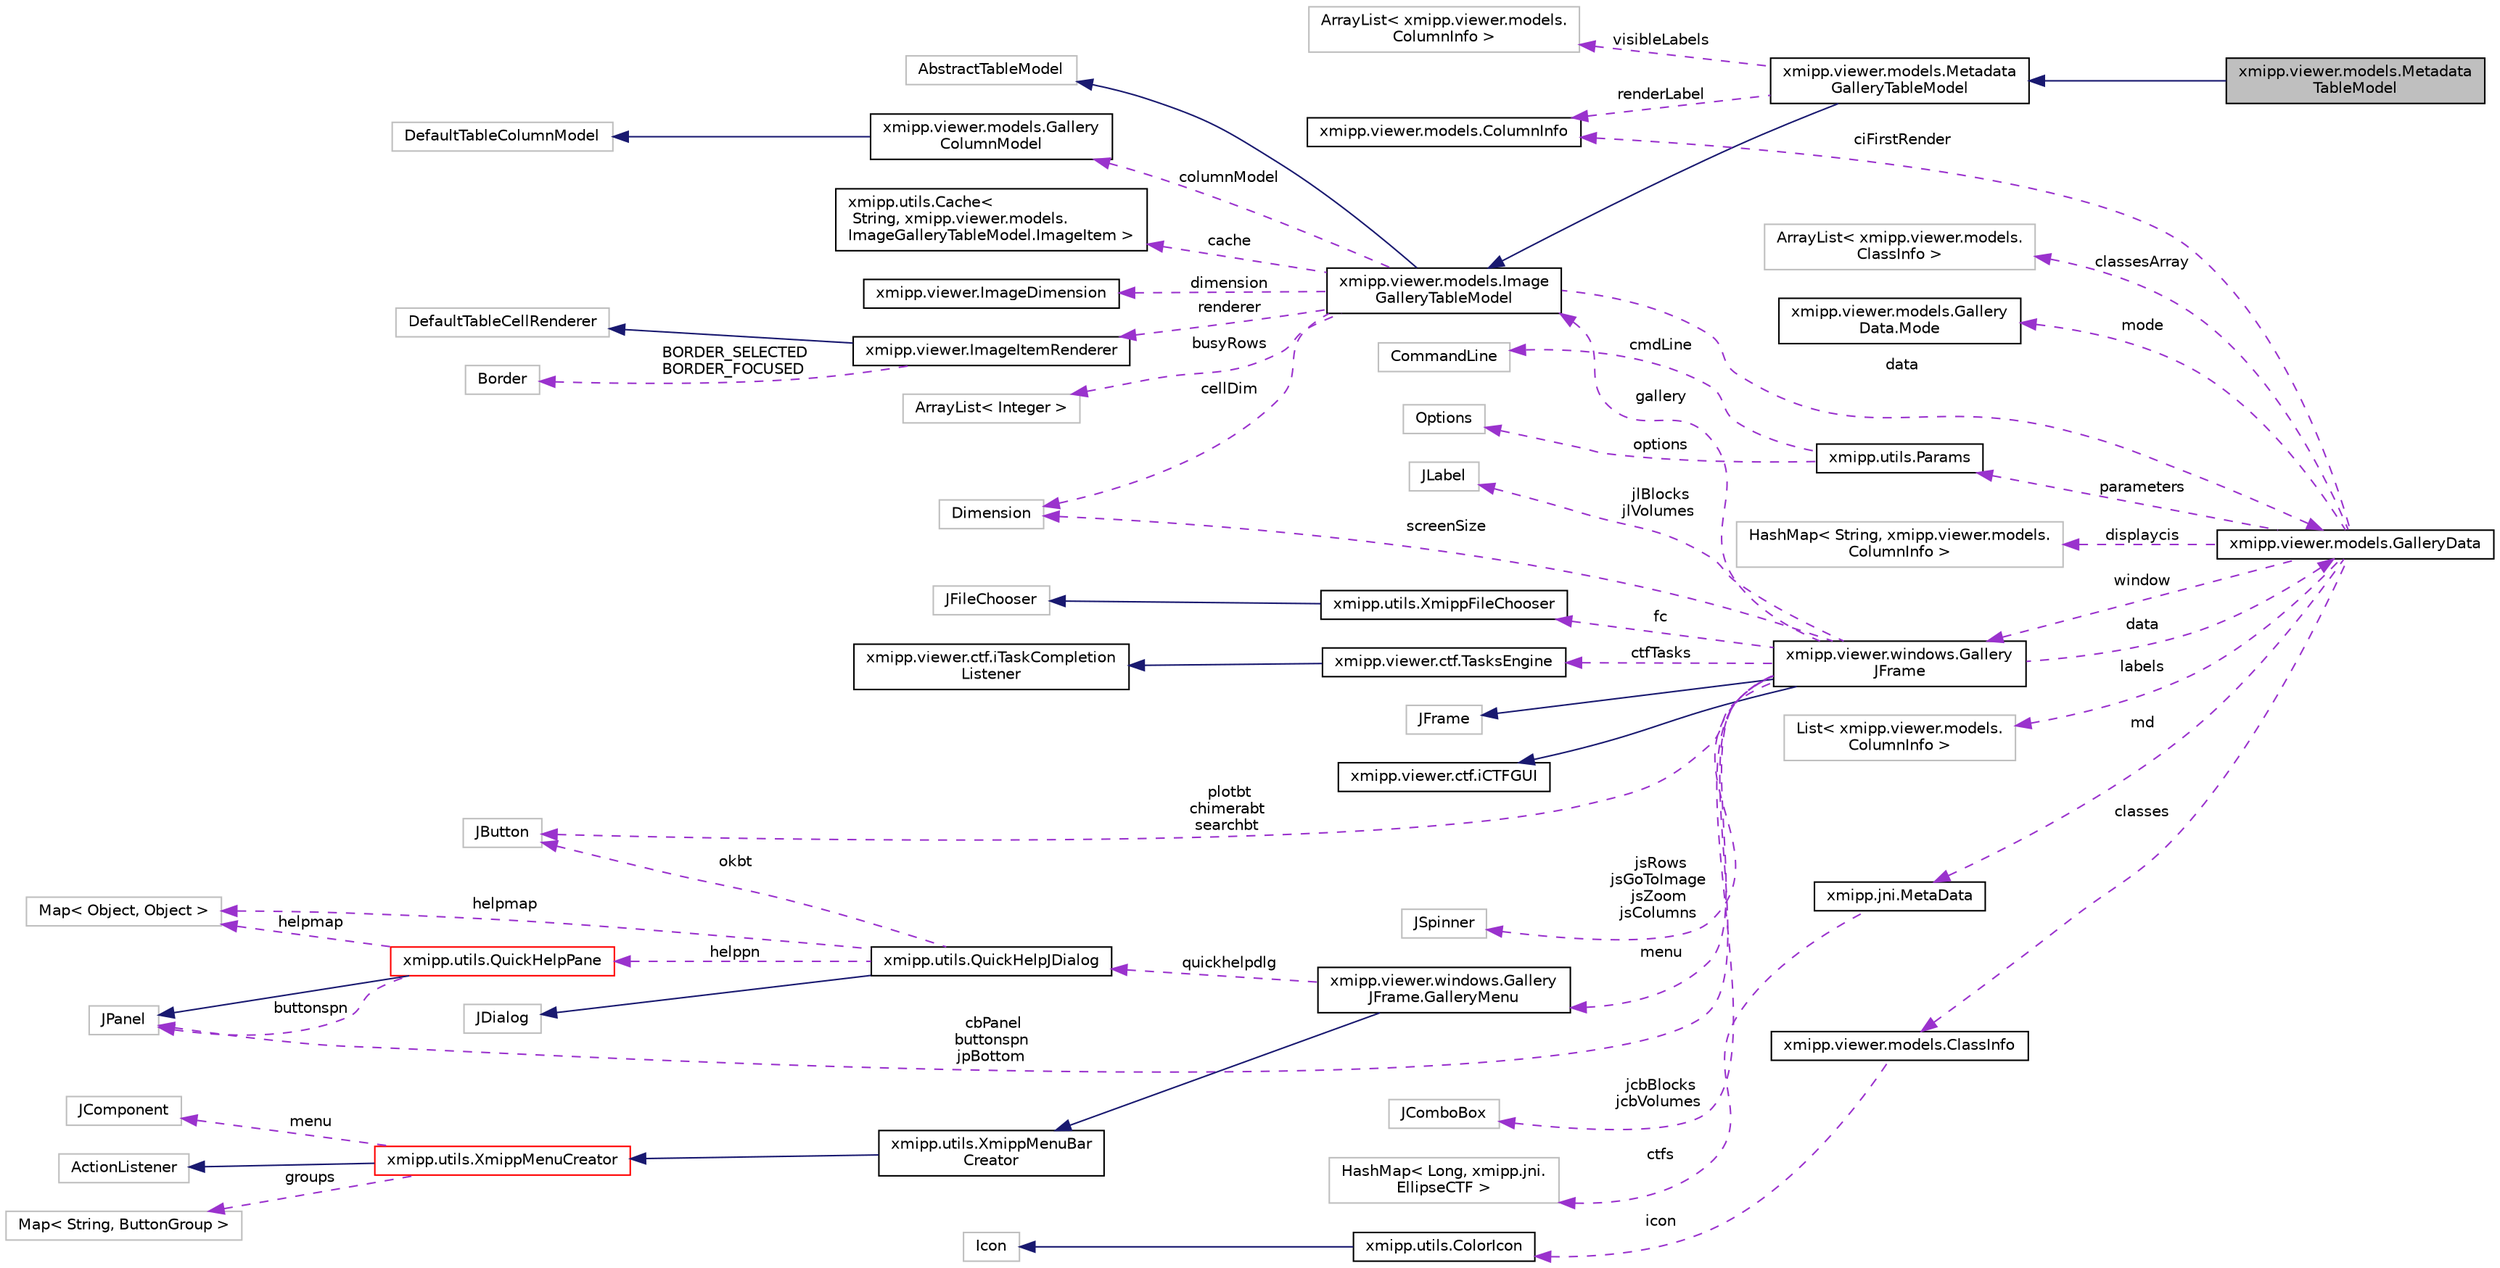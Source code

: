 digraph "xmipp.viewer.models.MetadataTableModel"
{
  edge [fontname="Helvetica",fontsize="10",labelfontname="Helvetica",labelfontsize="10"];
  node [fontname="Helvetica",fontsize="10",shape=record];
  rankdir="LR";
  Node5 [label="xmipp.viewer.models.Metadata\lTableModel",height=0.2,width=0.4,color="black", fillcolor="grey75", style="filled", fontcolor="black"];
  Node6 -> Node5 [dir="back",color="midnightblue",fontsize="10",style="solid",fontname="Helvetica"];
  Node6 [label="xmipp.viewer.models.Metadata\lGalleryTableModel",height=0.2,width=0.4,color="black", fillcolor="white", style="filled",URL="$classxmipp_1_1viewer_1_1models_1_1MetadataGalleryTableModel.html"];
  Node7 -> Node6 [dir="back",color="midnightblue",fontsize="10",style="solid",fontname="Helvetica"];
  Node7 [label="xmipp.viewer.models.Image\lGalleryTableModel",height=0.2,width=0.4,color="black", fillcolor="white", style="filled",URL="$classxmipp_1_1viewer_1_1models_1_1ImageGalleryTableModel.html"];
  Node8 -> Node7 [dir="back",color="midnightblue",fontsize="10",style="solid",fontname="Helvetica"];
  Node8 [label="AbstractTableModel",height=0.2,width=0.4,color="grey75", fillcolor="white", style="filled"];
  Node9 -> Node7 [dir="back",color="darkorchid3",fontsize="10",style="dashed",label=" columnModel" ,fontname="Helvetica"];
  Node9 [label="xmipp.viewer.models.Gallery\lColumnModel",height=0.2,width=0.4,color="black", fillcolor="white", style="filled",URL="$classxmipp_1_1viewer_1_1models_1_1GalleryColumnModel.html"];
  Node10 -> Node9 [dir="back",color="midnightblue",fontsize="10",style="solid",fontname="Helvetica"];
  Node10 [label="DefaultTableColumnModel",height=0.2,width=0.4,color="grey75", fillcolor="white", style="filled"];
  Node11 -> Node7 [dir="back",color="darkorchid3",fontsize="10",style="dashed",label=" cache" ,fontname="Helvetica"];
  Node11 [label="xmipp.utils.Cache\<\l String, xmipp.viewer.models.\lImageGalleryTableModel.ImageItem \>",height=0.2,width=0.4,color="black", fillcolor="white", style="filled",URL="$classxmipp_1_1utils_1_1Cache.html"];
  Node12 -> Node7 [dir="back",color="darkorchid3",fontsize="10",style="dashed",label=" dimension" ,fontname="Helvetica"];
  Node12 [label="xmipp.viewer.ImageDimension",height=0.2,width=0.4,color="black", fillcolor="white", style="filled",URL="$classxmipp_1_1viewer_1_1ImageDimension.html"];
  Node13 -> Node7 [dir="back",color="darkorchid3",fontsize="10",style="dashed",label=" renderer" ,fontname="Helvetica"];
  Node13 [label="xmipp.viewer.ImageItemRenderer",height=0.2,width=0.4,color="black", fillcolor="white", style="filled",URL="$classxmipp_1_1viewer_1_1ImageItemRenderer.html"];
  Node14 -> Node13 [dir="back",color="midnightblue",fontsize="10",style="solid",fontname="Helvetica"];
  Node14 [label="DefaultTableCellRenderer",height=0.2,width=0.4,color="grey75", fillcolor="white", style="filled"];
  Node15 -> Node13 [dir="back",color="darkorchid3",fontsize="10",style="dashed",label=" BORDER_SELECTED\nBORDER_FOCUSED" ,fontname="Helvetica"];
  Node15 [label="Border",height=0.2,width=0.4,color="grey75", fillcolor="white", style="filled"];
  Node16 -> Node7 [dir="back",color="darkorchid3",fontsize="10",style="dashed",label=" busyRows" ,fontname="Helvetica"];
  Node16 [label="ArrayList\< Integer \>",height=0.2,width=0.4,color="grey75", fillcolor="white", style="filled"];
  Node17 -> Node7 [dir="back",color="darkorchid3",fontsize="10",style="dashed",label=" cellDim" ,fontname="Helvetica"];
  Node17 [label="Dimension",height=0.2,width=0.4,color="grey75", fillcolor="white", style="filled"];
  Node18 -> Node7 [dir="back",color="darkorchid3",fontsize="10",style="dashed",label=" data" ,fontname="Helvetica"];
  Node18 [label="xmipp.viewer.models.GalleryData",height=0.2,width=0.4,color="black", fillcolor="white", style="filled",URL="$classxmipp_1_1viewer_1_1models_1_1GalleryData.html"];
  Node19 -> Node18 [dir="back",color="darkorchid3",fontsize="10",style="dashed",label=" displaycis" ,fontname="Helvetica"];
  Node19 [label="HashMap\< String, xmipp.viewer.models.\lColumnInfo \>",height=0.2,width=0.4,color="grey75", fillcolor="white", style="filled"];
  Node20 -> Node18 [dir="back",color="darkorchid3",fontsize="10",style="dashed",label=" window" ,fontname="Helvetica"];
  Node20 [label="xmipp.viewer.windows.Gallery\lJFrame",height=0.2,width=0.4,color="black", fillcolor="white", style="filled",URL="$classxmipp_1_1viewer_1_1windows_1_1GalleryJFrame.html"];
  Node21 -> Node20 [dir="back",color="midnightblue",fontsize="10",style="solid",fontname="Helvetica"];
  Node21 [label="JFrame",height=0.2,width=0.4,color="grey75", fillcolor="white", style="filled"];
  Node22 -> Node20 [dir="back",color="midnightblue",fontsize="10",style="solid",fontname="Helvetica"];
  Node22 [label="xmipp.viewer.ctf.iCTFGUI",height=0.2,width=0.4,color="black", fillcolor="white", style="filled",URL="$interfacexmipp_1_1viewer_1_1ctf_1_1iCTFGUI.html"];
  Node23 -> Node20 [dir="back",color="darkorchid3",fontsize="10",style="dashed",label=" plotbt\nchimerabt\nsearchbt" ,fontname="Helvetica"];
  Node23 [label="JButton",height=0.2,width=0.4,color="grey75", fillcolor="white", style="filled"];
  Node24 -> Node20 [dir="back",color="darkorchid3",fontsize="10",style="dashed",label=" jsRows\njsGoToImage\njsZoom\njsColumns" ,fontname="Helvetica"];
  Node24 [label="JSpinner",height=0.2,width=0.4,color="grey75", fillcolor="white", style="filled"];
  Node25 -> Node20 [dir="back",color="darkorchid3",fontsize="10",style="dashed",label=" fc" ,fontname="Helvetica"];
  Node25 [label="xmipp.utils.XmippFileChooser",height=0.2,width=0.4,color="black", fillcolor="white", style="filled",URL="$classxmipp_1_1utils_1_1XmippFileChooser.html"];
  Node26 -> Node25 [dir="back",color="midnightblue",fontsize="10",style="solid",fontname="Helvetica"];
  Node26 [label="JFileChooser",height=0.2,width=0.4,color="grey75", fillcolor="white", style="filled"];
  Node7 -> Node20 [dir="back",color="darkorchid3",fontsize="10",style="dashed",label=" gallery" ,fontname="Helvetica"];
  Node17 -> Node20 [dir="back",color="darkorchid3",fontsize="10",style="dashed",label=" screenSize" ,fontname="Helvetica"];
  Node27 -> Node20 [dir="back",color="darkorchid3",fontsize="10",style="dashed",label=" ctfTasks" ,fontname="Helvetica"];
  Node27 [label="xmipp.viewer.ctf.TasksEngine",height=0.2,width=0.4,color="black", fillcolor="white", style="filled",URL="$classxmipp_1_1viewer_1_1ctf_1_1TasksEngine.html"];
  Node28 -> Node27 [dir="back",color="midnightblue",fontsize="10",style="solid",fontname="Helvetica"];
  Node28 [label="xmipp.viewer.ctf.iTaskCompletion\lListener",height=0.2,width=0.4,color="black", fillcolor="white", style="filled",URL="$interfacexmipp_1_1viewer_1_1ctf_1_1iTaskCompletionListener.html"];
  Node29 -> Node20 [dir="back",color="darkorchid3",fontsize="10",style="dashed",label=" jcbBlocks\njcbVolumes" ,fontname="Helvetica"];
  Node29 [label="JComboBox",height=0.2,width=0.4,color="grey75", fillcolor="white", style="filled"];
  Node30 -> Node20 [dir="back",color="darkorchid3",fontsize="10",style="dashed",label=" jlBlocks\njlVolumes" ,fontname="Helvetica"];
  Node30 [label="JLabel",height=0.2,width=0.4,color="grey75", fillcolor="white", style="filled"];
  Node31 -> Node20 [dir="back",color="darkorchid3",fontsize="10",style="dashed",label=" cbPanel\nbuttonspn\njpBottom" ,fontname="Helvetica"];
  Node31 [label="JPanel",height=0.2,width=0.4,color="grey75", fillcolor="white", style="filled"];
  Node18 -> Node20 [dir="back",color="darkorchid3",fontsize="10",style="dashed",label=" data" ,fontname="Helvetica"];
  Node32 -> Node20 [dir="back",color="darkorchid3",fontsize="10",style="dashed",label=" menu" ,fontname="Helvetica"];
  Node32 [label="xmipp.viewer.windows.Gallery\lJFrame.GalleryMenu",height=0.2,width=0.4,color="black", fillcolor="white", style="filled",URL="$classxmipp_1_1viewer_1_1windows_1_1GalleryJFrame_1_1GalleryMenu.html"];
  Node33 -> Node32 [dir="back",color="midnightblue",fontsize="10",style="solid",fontname="Helvetica"];
  Node33 [label="xmipp.utils.XmippMenuBar\lCreator",height=0.2,width=0.4,color="black", fillcolor="white", style="filled",URL="$classxmipp_1_1utils_1_1XmippMenuBarCreator.html"];
  Node34 -> Node33 [dir="back",color="midnightblue",fontsize="10",style="solid",fontname="Helvetica"];
  Node34 [label="xmipp.utils.XmippMenuCreator",height=0.2,width=0.4,color="red", fillcolor="white", style="filled",URL="$classxmipp_1_1utils_1_1XmippMenuCreator.html"];
  Node35 -> Node34 [dir="back",color="midnightblue",fontsize="10",style="solid",fontname="Helvetica"];
  Node35 [label="ActionListener",height=0.2,width=0.4,color="grey75", fillcolor="white", style="filled"];
  Node36 -> Node34 [dir="back",color="darkorchid3",fontsize="10",style="dashed",label=" groups" ,fontname="Helvetica"];
  Node36 [label="Map\< String, ButtonGroup \>",height=0.2,width=0.4,color="grey75", fillcolor="white", style="filled"];
  Node37 -> Node34 [dir="back",color="darkorchid3",fontsize="10",style="dashed",label=" menu" ,fontname="Helvetica"];
  Node37 [label="JComponent",height=0.2,width=0.4,color="grey75", fillcolor="white", style="filled"];
  Node39 -> Node32 [dir="back",color="darkorchid3",fontsize="10",style="dashed",label=" quickhelpdlg" ,fontname="Helvetica"];
  Node39 [label="xmipp.utils.QuickHelpJDialog",height=0.2,width=0.4,color="black", fillcolor="white", style="filled",URL="$classxmipp_1_1utils_1_1QuickHelpJDialog.html"];
  Node40 -> Node39 [dir="back",color="midnightblue",fontsize="10",style="solid",fontname="Helvetica"];
  Node40 [label="JDialog",height=0.2,width=0.4,color="grey75", fillcolor="white", style="filled"];
  Node23 -> Node39 [dir="back",color="darkorchid3",fontsize="10",style="dashed",label=" okbt" ,fontname="Helvetica"];
  Node41 -> Node39 [dir="back",color="darkorchid3",fontsize="10",style="dashed",label=" helppn" ,fontname="Helvetica"];
  Node41 [label="xmipp.utils.QuickHelpPane",height=0.2,width=0.4,color="red", fillcolor="white", style="filled",URL="$classxmipp_1_1utils_1_1QuickHelpPane.html"];
  Node31 -> Node41 [dir="back",color="midnightblue",fontsize="10",style="solid",fontname="Helvetica"];
  Node31 -> Node41 [dir="back",color="darkorchid3",fontsize="10",style="dashed",label=" buttonspn" ,fontname="Helvetica"];
  Node43 -> Node41 [dir="back",color="darkorchid3",fontsize="10",style="dashed",label=" helpmap" ,fontname="Helvetica"];
  Node43 [label="Map\< Object, Object \>",height=0.2,width=0.4,color="grey75", fillcolor="white", style="filled"];
  Node43 -> Node39 [dir="back",color="darkorchid3",fontsize="10",style="dashed",label=" helpmap" ,fontname="Helvetica"];
  Node44 -> Node18 [dir="back",color="darkorchid3",fontsize="10",style="dashed",label=" ciFirstRender" ,fontname="Helvetica"];
  Node44 [label="xmipp.viewer.models.ColumnInfo",height=0.2,width=0.4,color="black", fillcolor="white", style="filled",URL="$classxmipp_1_1viewer_1_1models_1_1ColumnInfo.html"];
  Node45 -> Node18 [dir="back",color="darkorchid3",fontsize="10",style="dashed",label=" labels" ,fontname="Helvetica"];
  Node45 [label="List\< xmipp.viewer.models.\lColumnInfo \>",height=0.2,width=0.4,color="grey75", fillcolor="white", style="filled"];
  Node46 -> Node18 [dir="back",color="darkorchid3",fontsize="10",style="dashed",label=" md" ,fontname="Helvetica"];
  Node46 [label="xmipp.jni.MetaData",height=0.2,width=0.4,color="black", fillcolor="white", style="filled",URL="$classxmipp_1_1jni_1_1MetaData.html"];
  Node47 -> Node46 [dir="back",color="darkorchid3",fontsize="10",style="dashed",label=" ctfs" ,fontname="Helvetica"];
  Node47 [label="HashMap\< Long, xmipp.jni.\lEllipseCTF \>",height=0.2,width=0.4,color="grey75", fillcolor="white", style="filled"];
  Node48 -> Node18 [dir="back",color="darkorchid3",fontsize="10",style="dashed",label=" classes" ,fontname="Helvetica"];
  Node48 [label="xmipp.viewer.models.ClassInfo",height=0.2,width=0.4,color="black", fillcolor="white", style="filled",URL="$classxmipp_1_1viewer_1_1models_1_1ClassInfo.html"];
  Node49 -> Node48 [dir="back",color="darkorchid3",fontsize="10",style="dashed",label=" icon" ,fontname="Helvetica"];
  Node49 [label="xmipp.utils.ColorIcon",height=0.2,width=0.4,color="black", fillcolor="white", style="filled",URL="$classxmipp_1_1utils_1_1ColorIcon.html"];
  Node50 -> Node49 [dir="back",color="midnightblue",fontsize="10",style="solid",fontname="Helvetica"];
  Node50 [label="Icon",height=0.2,width=0.4,color="grey75", fillcolor="white", style="filled"];
  Node51 -> Node18 [dir="back",color="darkorchid3",fontsize="10",style="dashed",label=" classesArray" ,fontname="Helvetica"];
  Node51 [label="ArrayList\< xmipp.viewer.models.\lClassInfo \>",height=0.2,width=0.4,color="grey75", fillcolor="white", style="filled"];
  Node52 -> Node18 [dir="back",color="darkorchid3",fontsize="10",style="dashed",label=" mode" ,fontname="Helvetica"];
  Node52 [label="xmipp.viewer.models.Gallery\lData.Mode",height=0.2,width=0.4,color="black", fillcolor="white", style="filled",URL="$enumxmipp_1_1viewer_1_1models_1_1GalleryData_1_1Mode.html"];
  Node53 -> Node18 [dir="back",color="darkorchid3",fontsize="10",style="dashed",label=" parameters" ,fontname="Helvetica"];
  Node53 [label="xmipp.utils.Params",height=0.2,width=0.4,color="black", fillcolor="white", style="filled",URL="$classxmipp_1_1utils_1_1Params.html"];
  Node54 -> Node53 [dir="back",color="darkorchid3",fontsize="10",style="dashed",label=" options" ,fontname="Helvetica"];
  Node54 [label="Options",height=0.2,width=0.4,color="grey75", fillcolor="white", style="filled"];
  Node55 -> Node53 [dir="back",color="darkorchid3",fontsize="10",style="dashed",label=" cmdLine" ,fontname="Helvetica"];
  Node55 [label="CommandLine",height=0.2,width=0.4,color="grey75", fillcolor="white", style="filled"];
  Node56 -> Node6 [dir="back",color="darkorchid3",fontsize="10",style="dashed",label=" visibleLabels" ,fontname="Helvetica"];
  Node56 [label="ArrayList\< xmipp.viewer.models.\lColumnInfo \>",height=0.2,width=0.4,color="grey75", fillcolor="white", style="filled"];
  Node44 -> Node6 [dir="back",color="darkorchid3",fontsize="10",style="dashed",label=" renderLabel" ,fontname="Helvetica"];
}
